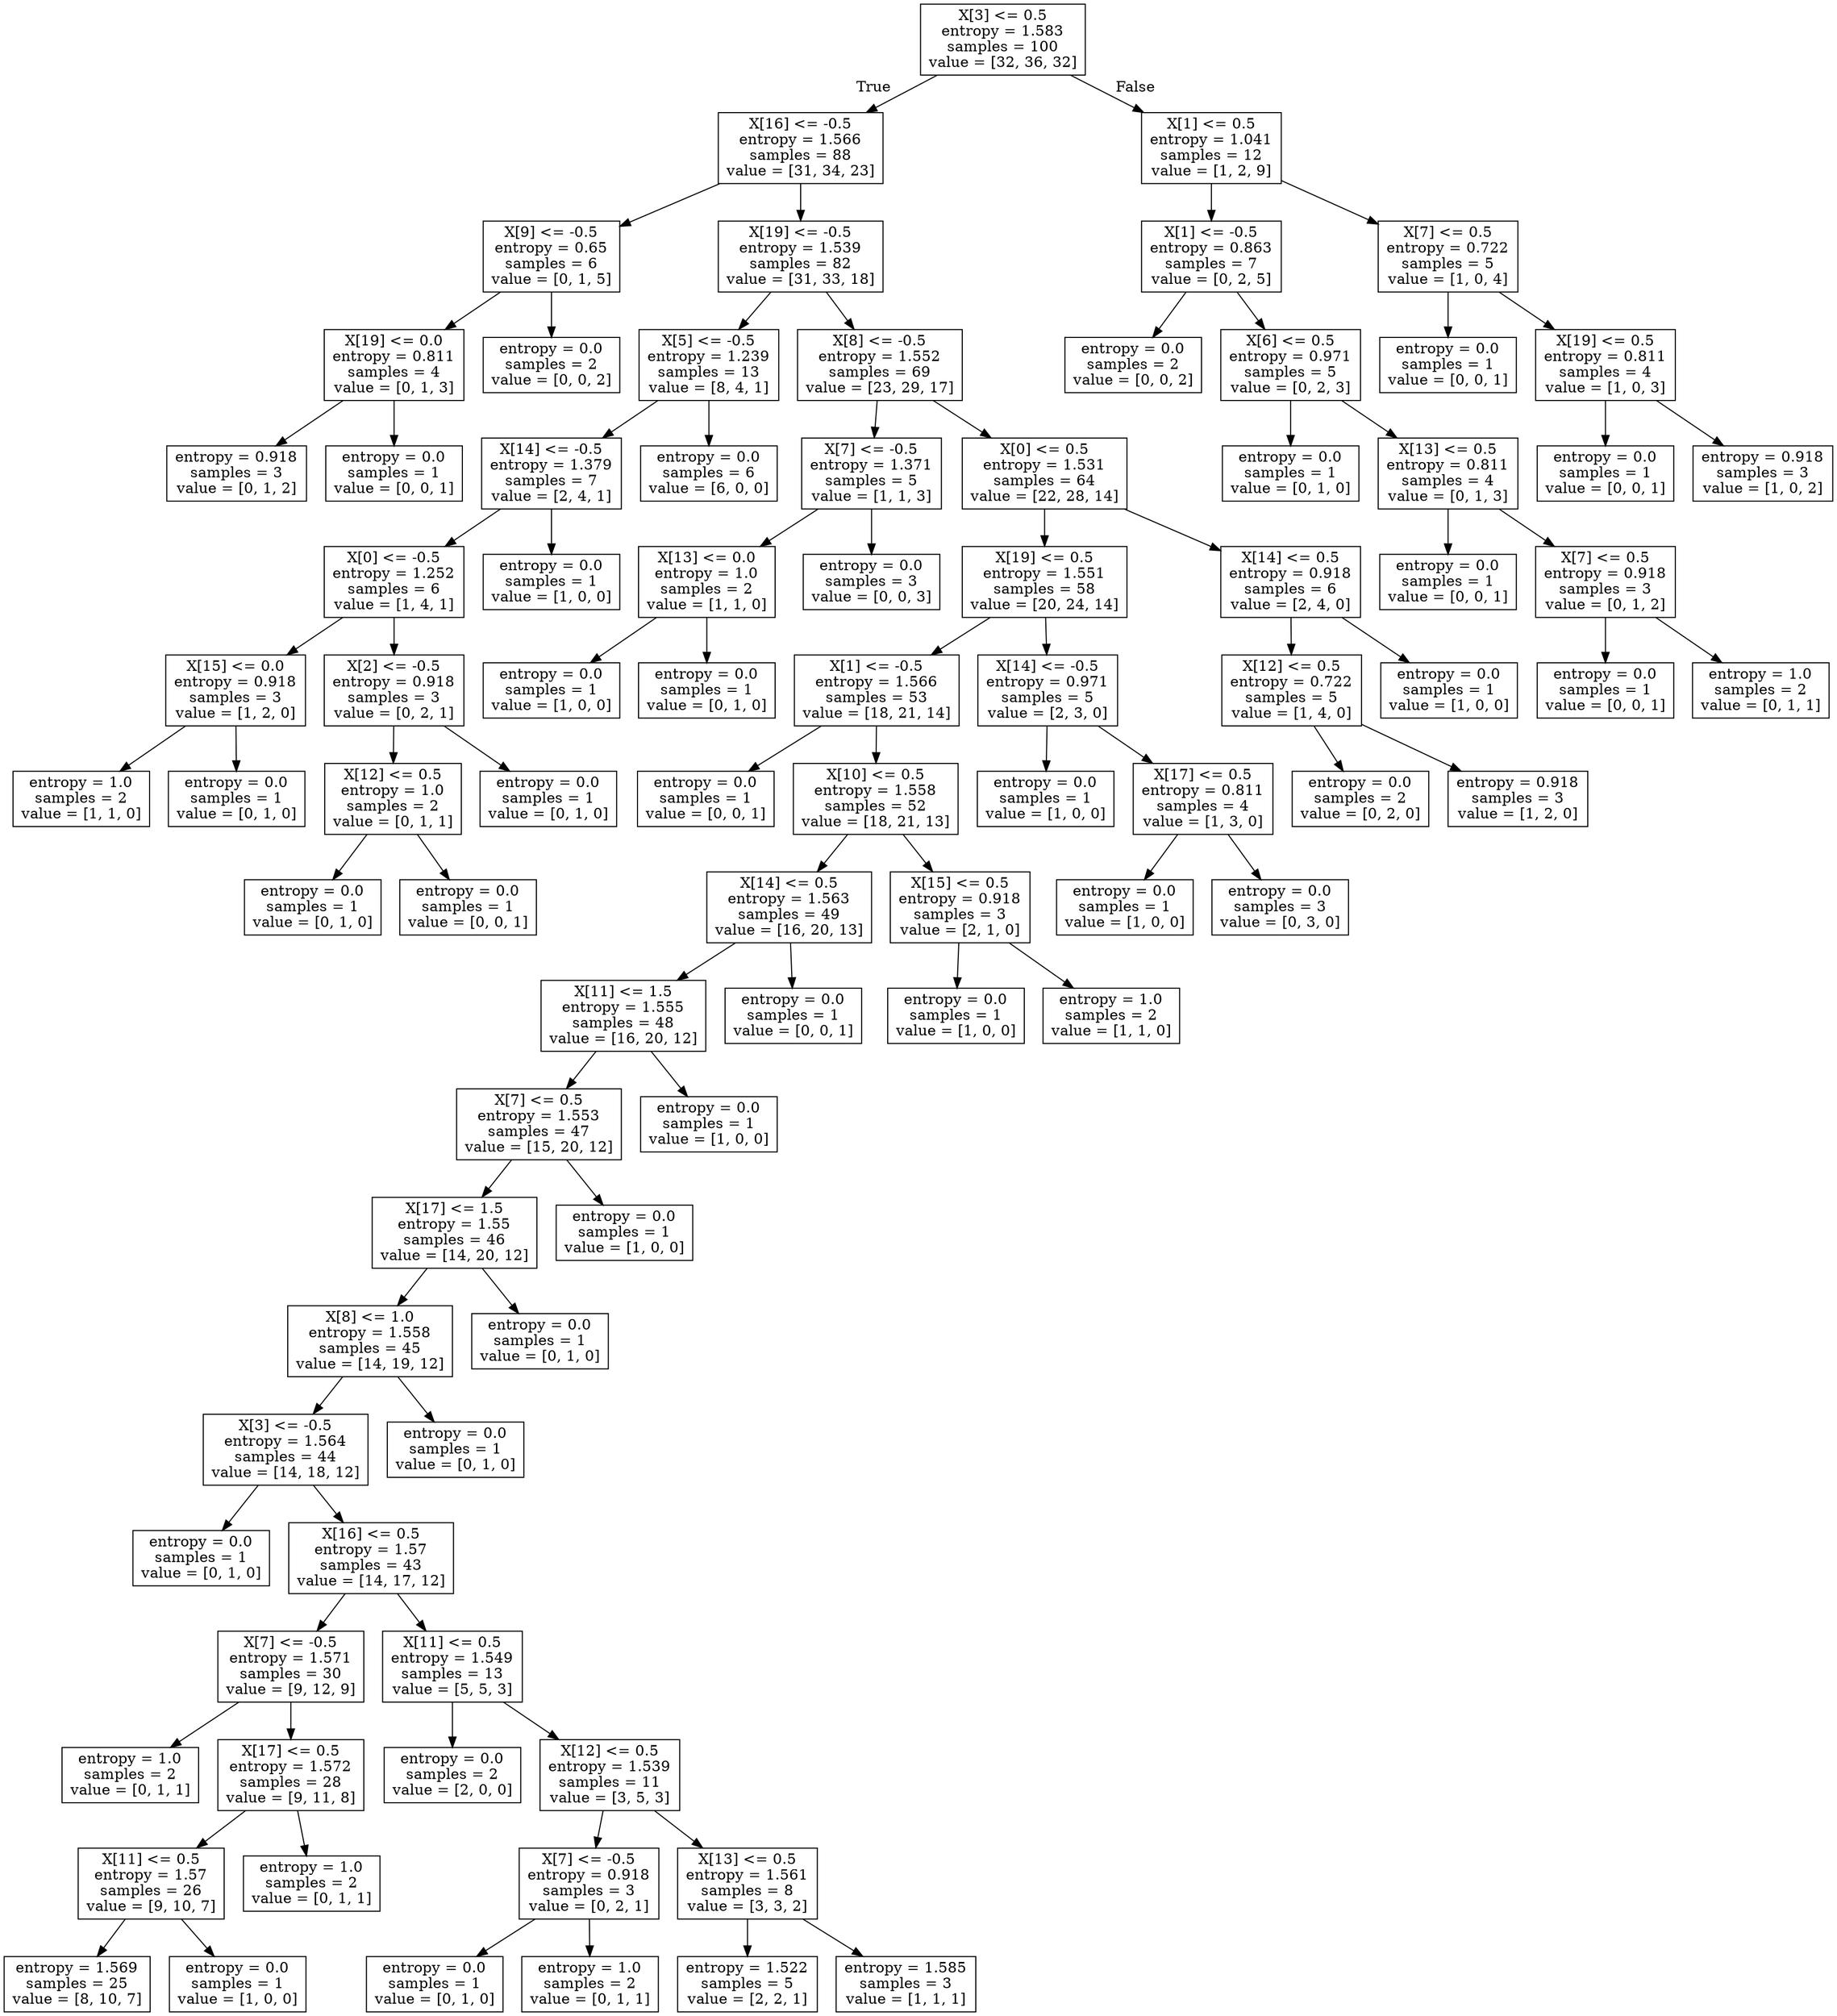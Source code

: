 digraph Tree {
node [shape=box] ;
0 [label="X[3] <= 0.5\nentropy = 1.583\nsamples = 100\nvalue = [32, 36, 32]"] ;
1 [label="X[16] <= -0.5\nentropy = 1.566\nsamples = 88\nvalue = [31, 34, 23]"] ;
0 -> 1 [labeldistance=2.5, labelangle=45, headlabel="True"] ;
2 [label="X[9] <= -0.5\nentropy = 0.65\nsamples = 6\nvalue = [0, 1, 5]"] ;
1 -> 2 ;
3 [label="X[19] <= 0.0\nentropy = 0.811\nsamples = 4\nvalue = [0, 1, 3]"] ;
2 -> 3 ;
4 [label="entropy = 0.918\nsamples = 3\nvalue = [0, 1, 2]"] ;
3 -> 4 ;
5 [label="entropy = 0.0\nsamples = 1\nvalue = [0, 0, 1]"] ;
3 -> 5 ;
6 [label="entropy = 0.0\nsamples = 2\nvalue = [0, 0, 2]"] ;
2 -> 6 ;
7 [label="X[19] <= -0.5\nentropy = 1.539\nsamples = 82\nvalue = [31, 33, 18]"] ;
1 -> 7 ;
8 [label="X[5] <= -0.5\nentropy = 1.239\nsamples = 13\nvalue = [8, 4, 1]"] ;
7 -> 8 ;
9 [label="X[14] <= -0.5\nentropy = 1.379\nsamples = 7\nvalue = [2, 4, 1]"] ;
8 -> 9 ;
10 [label="X[0] <= -0.5\nentropy = 1.252\nsamples = 6\nvalue = [1, 4, 1]"] ;
9 -> 10 ;
11 [label="X[15] <= 0.0\nentropy = 0.918\nsamples = 3\nvalue = [1, 2, 0]"] ;
10 -> 11 ;
12 [label="entropy = 1.0\nsamples = 2\nvalue = [1, 1, 0]"] ;
11 -> 12 ;
13 [label="entropy = 0.0\nsamples = 1\nvalue = [0, 1, 0]"] ;
11 -> 13 ;
14 [label="X[2] <= -0.5\nentropy = 0.918\nsamples = 3\nvalue = [0, 2, 1]"] ;
10 -> 14 ;
15 [label="X[12] <= 0.5\nentropy = 1.0\nsamples = 2\nvalue = [0, 1, 1]"] ;
14 -> 15 ;
16 [label="entropy = 0.0\nsamples = 1\nvalue = [0, 1, 0]"] ;
15 -> 16 ;
17 [label="entropy = 0.0\nsamples = 1\nvalue = [0, 0, 1]"] ;
15 -> 17 ;
18 [label="entropy = 0.0\nsamples = 1\nvalue = [0, 1, 0]"] ;
14 -> 18 ;
19 [label="entropy = 0.0\nsamples = 1\nvalue = [1, 0, 0]"] ;
9 -> 19 ;
20 [label="entropy = 0.0\nsamples = 6\nvalue = [6, 0, 0]"] ;
8 -> 20 ;
21 [label="X[8] <= -0.5\nentropy = 1.552\nsamples = 69\nvalue = [23, 29, 17]"] ;
7 -> 21 ;
22 [label="X[7] <= -0.5\nentropy = 1.371\nsamples = 5\nvalue = [1, 1, 3]"] ;
21 -> 22 ;
23 [label="X[13] <= 0.0\nentropy = 1.0\nsamples = 2\nvalue = [1, 1, 0]"] ;
22 -> 23 ;
24 [label="entropy = 0.0\nsamples = 1\nvalue = [1, 0, 0]"] ;
23 -> 24 ;
25 [label="entropy = 0.0\nsamples = 1\nvalue = [0, 1, 0]"] ;
23 -> 25 ;
26 [label="entropy = 0.0\nsamples = 3\nvalue = [0, 0, 3]"] ;
22 -> 26 ;
27 [label="X[0] <= 0.5\nentropy = 1.531\nsamples = 64\nvalue = [22, 28, 14]"] ;
21 -> 27 ;
28 [label="X[19] <= 0.5\nentropy = 1.551\nsamples = 58\nvalue = [20, 24, 14]"] ;
27 -> 28 ;
29 [label="X[1] <= -0.5\nentropy = 1.566\nsamples = 53\nvalue = [18, 21, 14]"] ;
28 -> 29 ;
30 [label="entropy = 0.0\nsamples = 1\nvalue = [0, 0, 1]"] ;
29 -> 30 ;
31 [label="X[10] <= 0.5\nentropy = 1.558\nsamples = 52\nvalue = [18, 21, 13]"] ;
29 -> 31 ;
32 [label="X[14] <= 0.5\nentropy = 1.563\nsamples = 49\nvalue = [16, 20, 13]"] ;
31 -> 32 ;
33 [label="X[11] <= 1.5\nentropy = 1.555\nsamples = 48\nvalue = [16, 20, 12]"] ;
32 -> 33 ;
34 [label="X[7] <= 0.5\nentropy = 1.553\nsamples = 47\nvalue = [15, 20, 12]"] ;
33 -> 34 ;
35 [label="X[17] <= 1.5\nentropy = 1.55\nsamples = 46\nvalue = [14, 20, 12]"] ;
34 -> 35 ;
36 [label="X[8] <= 1.0\nentropy = 1.558\nsamples = 45\nvalue = [14, 19, 12]"] ;
35 -> 36 ;
37 [label="X[3] <= -0.5\nentropy = 1.564\nsamples = 44\nvalue = [14, 18, 12]"] ;
36 -> 37 ;
38 [label="entropy = 0.0\nsamples = 1\nvalue = [0, 1, 0]"] ;
37 -> 38 ;
39 [label="X[16] <= 0.5\nentropy = 1.57\nsamples = 43\nvalue = [14, 17, 12]"] ;
37 -> 39 ;
40 [label="X[7] <= -0.5\nentropy = 1.571\nsamples = 30\nvalue = [9, 12, 9]"] ;
39 -> 40 ;
41 [label="entropy = 1.0\nsamples = 2\nvalue = [0, 1, 1]"] ;
40 -> 41 ;
42 [label="X[17] <= 0.5\nentropy = 1.572\nsamples = 28\nvalue = [9, 11, 8]"] ;
40 -> 42 ;
43 [label="X[11] <= 0.5\nentropy = 1.57\nsamples = 26\nvalue = [9, 10, 7]"] ;
42 -> 43 ;
44 [label="entropy = 1.569\nsamples = 25\nvalue = [8, 10, 7]"] ;
43 -> 44 ;
45 [label="entropy = 0.0\nsamples = 1\nvalue = [1, 0, 0]"] ;
43 -> 45 ;
46 [label="entropy = 1.0\nsamples = 2\nvalue = [0, 1, 1]"] ;
42 -> 46 ;
47 [label="X[11] <= 0.5\nentropy = 1.549\nsamples = 13\nvalue = [5, 5, 3]"] ;
39 -> 47 ;
48 [label="entropy = 0.0\nsamples = 2\nvalue = [2, 0, 0]"] ;
47 -> 48 ;
49 [label="X[12] <= 0.5\nentropy = 1.539\nsamples = 11\nvalue = [3, 5, 3]"] ;
47 -> 49 ;
50 [label="X[7] <= -0.5\nentropy = 0.918\nsamples = 3\nvalue = [0, 2, 1]"] ;
49 -> 50 ;
51 [label="entropy = 0.0\nsamples = 1\nvalue = [0, 1, 0]"] ;
50 -> 51 ;
52 [label="entropy = 1.0\nsamples = 2\nvalue = [0, 1, 1]"] ;
50 -> 52 ;
53 [label="X[13] <= 0.5\nentropy = 1.561\nsamples = 8\nvalue = [3, 3, 2]"] ;
49 -> 53 ;
54 [label="entropy = 1.522\nsamples = 5\nvalue = [2, 2, 1]"] ;
53 -> 54 ;
55 [label="entropy = 1.585\nsamples = 3\nvalue = [1, 1, 1]"] ;
53 -> 55 ;
56 [label="entropy = 0.0\nsamples = 1\nvalue = [0, 1, 0]"] ;
36 -> 56 ;
57 [label="entropy = 0.0\nsamples = 1\nvalue = [0, 1, 0]"] ;
35 -> 57 ;
58 [label="entropy = 0.0\nsamples = 1\nvalue = [1, 0, 0]"] ;
34 -> 58 ;
59 [label="entropy = 0.0\nsamples = 1\nvalue = [1, 0, 0]"] ;
33 -> 59 ;
60 [label="entropy = 0.0\nsamples = 1\nvalue = [0, 0, 1]"] ;
32 -> 60 ;
61 [label="X[15] <= 0.5\nentropy = 0.918\nsamples = 3\nvalue = [2, 1, 0]"] ;
31 -> 61 ;
62 [label="entropy = 0.0\nsamples = 1\nvalue = [1, 0, 0]"] ;
61 -> 62 ;
63 [label="entropy = 1.0\nsamples = 2\nvalue = [1, 1, 0]"] ;
61 -> 63 ;
64 [label="X[14] <= -0.5\nentropy = 0.971\nsamples = 5\nvalue = [2, 3, 0]"] ;
28 -> 64 ;
65 [label="entropy = 0.0\nsamples = 1\nvalue = [1, 0, 0]"] ;
64 -> 65 ;
66 [label="X[17] <= 0.5\nentropy = 0.811\nsamples = 4\nvalue = [1, 3, 0]"] ;
64 -> 66 ;
67 [label="entropy = 0.0\nsamples = 1\nvalue = [1, 0, 0]"] ;
66 -> 67 ;
68 [label="entropy = 0.0\nsamples = 3\nvalue = [0, 3, 0]"] ;
66 -> 68 ;
69 [label="X[14] <= 0.5\nentropy = 0.918\nsamples = 6\nvalue = [2, 4, 0]"] ;
27 -> 69 ;
70 [label="X[12] <= 0.5\nentropy = 0.722\nsamples = 5\nvalue = [1, 4, 0]"] ;
69 -> 70 ;
71 [label="entropy = 0.0\nsamples = 2\nvalue = [0, 2, 0]"] ;
70 -> 71 ;
72 [label="entropy = 0.918\nsamples = 3\nvalue = [1, 2, 0]"] ;
70 -> 72 ;
73 [label="entropy = 0.0\nsamples = 1\nvalue = [1, 0, 0]"] ;
69 -> 73 ;
74 [label="X[1] <= 0.5\nentropy = 1.041\nsamples = 12\nvalue = [1, 2, 9]"] ;
0 -> 74 [labeldistance=2.5, labelangle=-45, headlabel="False"] ;
75 [label="X[1] <= -0.5\nentropy = 0.863\nsamples = 7\nvalue = [0, 2, 5]"] ;
74 -> 75 ;
76 [label="entropy = 0.0\nsamples = 2\nvalue = [0, 0, 2]"] ;
75 -> 76 ;
77 [label="X[6] <= 0.5\nentropy = 0.971\nsamples = 5\nvalue = [0, 2, 3]"] ;
75 -> 77 ;
78 [label="entropy = 0.0\nsamples = 1\nvalue = [0, 1, 0]"] ;
77 -> 78 ;
79 [label="X[13] <= 0.5\nentropy = 0.811\nsamples = 4\nvalue = [0, 1, 3]"] ;
77 -> 79 ;
80 [label="entropy = 0.0\nsamples = 1\nvalue = [0, 0, 1]"] ;
79 -> 80 ;
81 [label="X[7] <= 0.5\nentropy = 0.918\nsamples = 3\nvalue = [0, 1, 2]"] ;
79 -> 81 ;
82 [label="entropy = 0.0\nsamples = 1\nvalue = [0, 0, 1]"] ;
81 -> 82 ;
83 [label="entropy = 1.0\nsamples = 2\nvalue = [0, 1, 1]"] ;
81 -> 83 ;
84 [label="X[7] <= 0.5\nentropy = 0.722\nsamples = 5\nvalue = [1, 0, 4]"] ;
74 -> 84 ;
85 [label="entropy = 0.0\nsamples = 1\nvalue = [0, 0, 1]"] ;
84 -> 85 ;
86 [label="X[19] <= 0.5\nentropy = 0.811\nsamples = 4\nvalue = [1, 0, 3]"] ;
84 -> 86 ;
87 [label="entropy = 0.0\nsamples = 1\nvalue = [0, 0, 1]"] ;
86 -> 87 ;
88 [label="entropy = 0.918\nsamples = 3\nvalue = [1, 0, 2]"] ;
86 -> 88 ;
}